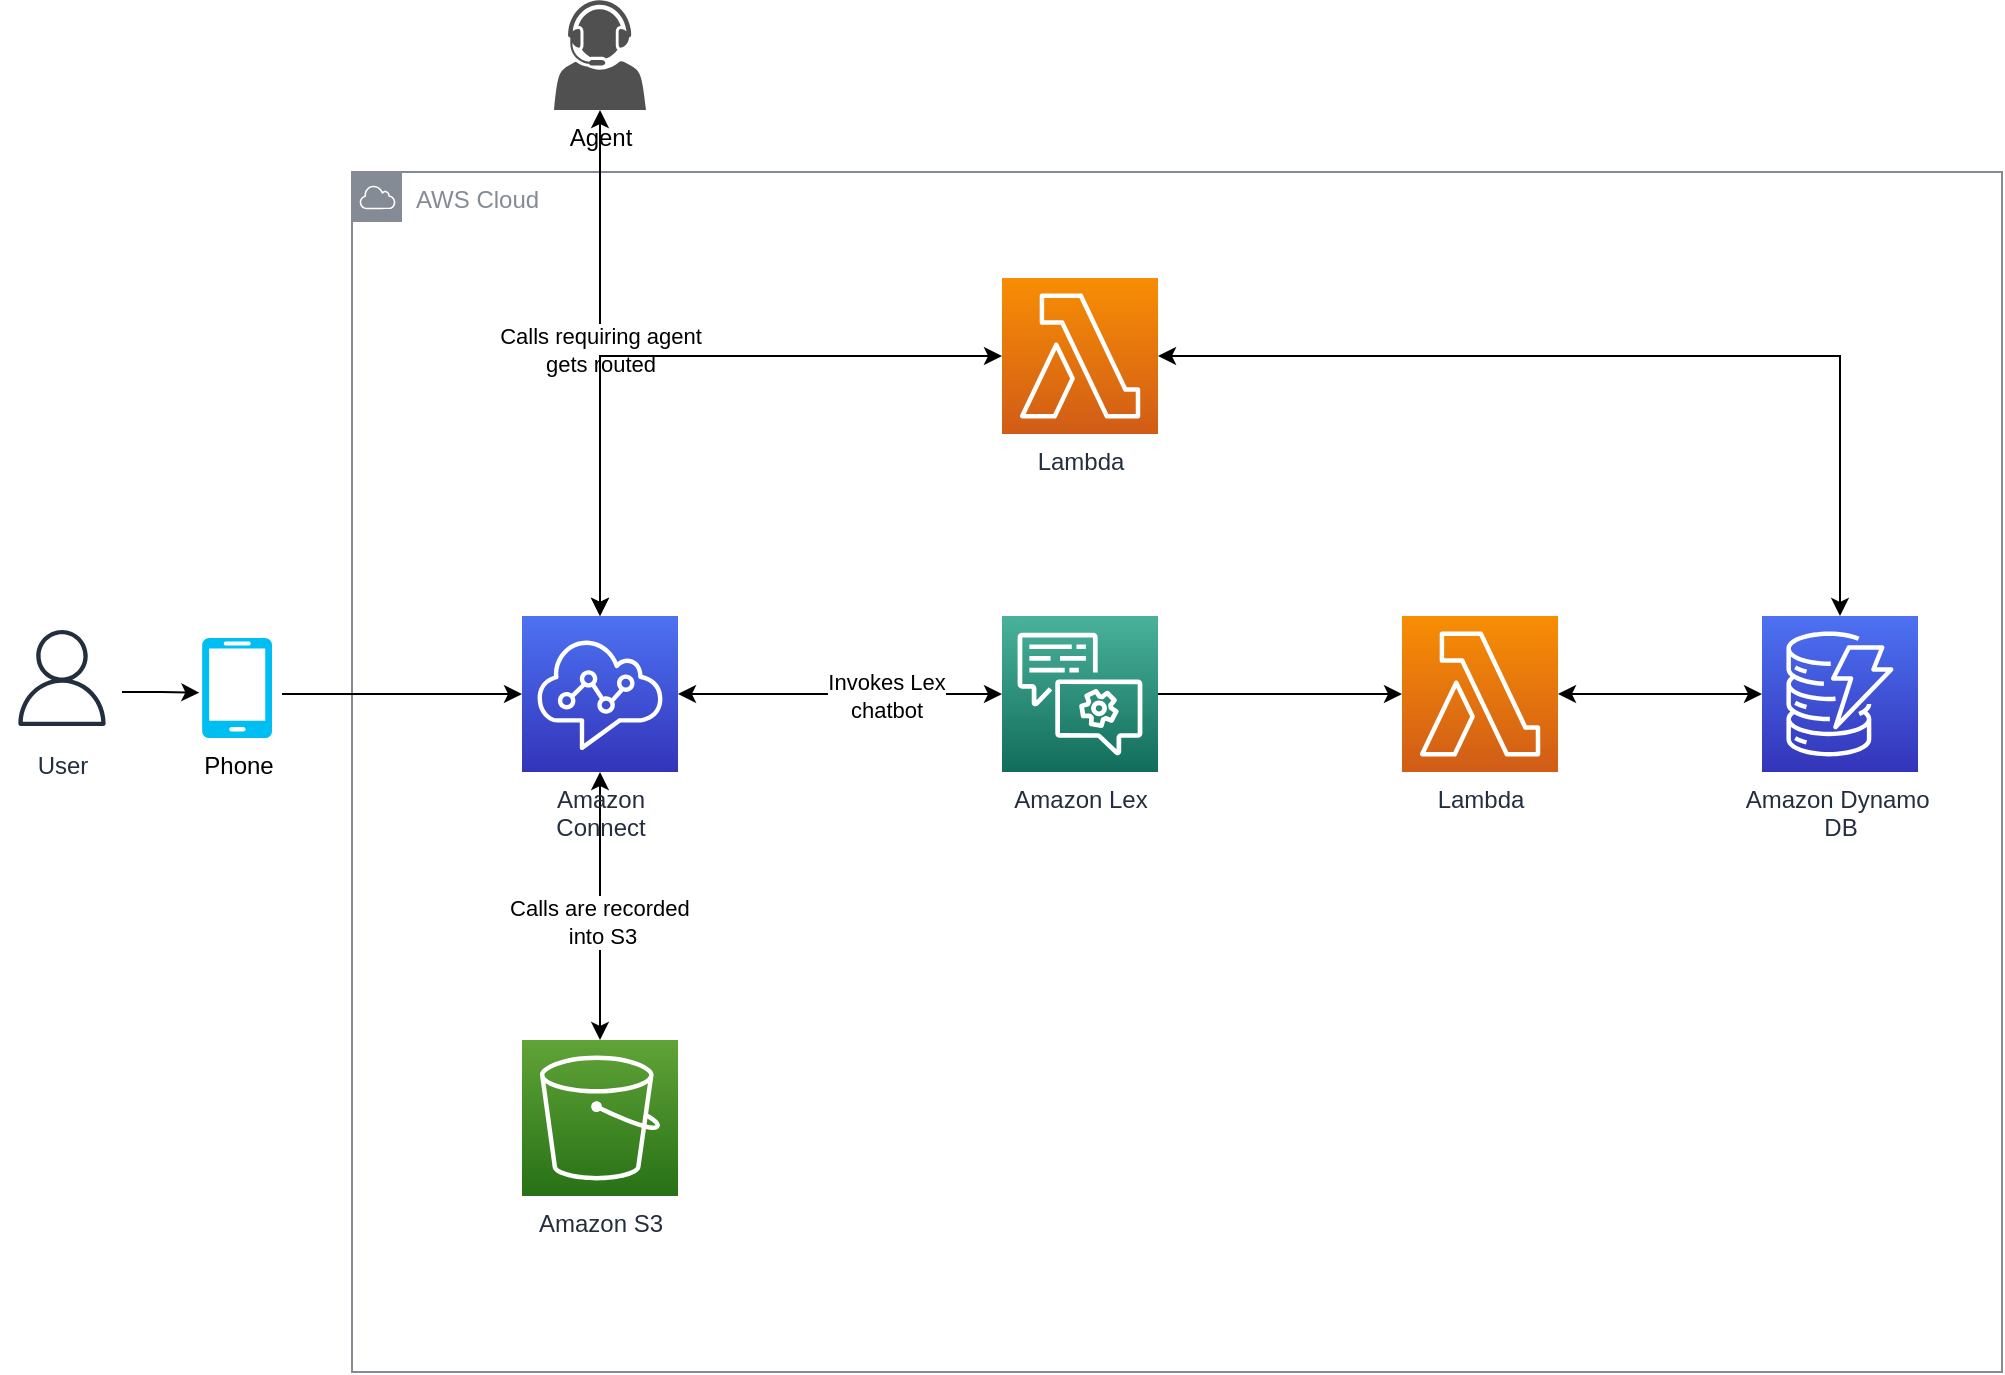 <mxfile version="13.5.3" type="github">
  <diagram id="v1e2pg8IzNtGAzsSoaOG" name="Page-1">
    <mxGraphModel dx="1027" dy="1002" grid="1" gridSize="10" guides="1" tooltips="1" connect="1" arrows="1" fold="1" page="1" pageScale="1" pageWidth="1169" pageHeight="827" math="0" shadow="0">
      <root>
        <mxCell id="0" />
        <mxCell id="1" parent="0" />
        <mxCell id="oPf_UwXsWGQcEeh8l3xa-1" value="AWS Cloud" style="outlineConnect=0;gradientColor=none;html=1;whiteSpace=wrap;fontSize=12;fontStyle=0;shape=mxgraph.aws4.group;grIcon=mxgraph.aws4.group_aws_cloud;strokeColor=#858B94;fillColor=none;verticalAlign=top;align=left;spacingLeft=30;fontColor=#858B94;dashed=0;" parent="1" vertex="1">
          <mxGeometry x="235" y="157" width="825" height="600" as="geometry" />
        </mxCell>
        <mxCell id="oPf_UwXsWGQcEeh8l3xa-19" style="edgeStyle=orthogonalEdgeStyle;rounded=0;orthogonalLoop=1;jettySize=auto;html=1;startArrow=classic;startFill=1;" parent="1" source="oPf_UwXsWGQcEeh8l3xa-2" target="oPf_UwXsWGQcEeh8l3xa-16" edge="1">
          <mxGeometry relative="1" as="geometry" />
        </mxCell>
        <mxCell id="oPf_UwXsWGQcEeh8l3xa-21" value="Calls requiring agent&lt;br&gt;gets routed" style="edgeLabel;html=1;align=center;verticalAlign=middle;resizable=0;points=[];" parent="oPf_UwXsWGQcEeh8l3xa-19" vertex="1" connectable="0">
          <mxGeometry x="0.051" relative="1" as="geometry">
            <mxPoint as="offset" />
          </mxGeometry>
        </mxCell>
        <mxCell id="oPf_UwXsWGQcEeh8l3xa-20" style="edgeStyle=orthogonalEdgeStyle;rounded=0;orthogonalLoop=1;jettySize=auto;html=1;startArrow=classic;startFill=1;" parent="1" source="oPf_UwXsWGQcEeh8l3xa-2" target="oPf_UwXsWGQcEeh8l3xa-15" edge="1">
          <mxGeometry relative="1" as="geometry" />
        </mxCell>
        <mxCell id="oPf_UwXsWGQcEeh8l3xa-22" value="Calls are recorded&amp;nbsp;&lt;br&gt;into S3" style="edgeLabel;html=1;align=center;verticalAlign=middle;resizable=0;points=[];" parent="oPf_UwXsWGQcEeh8l3xa-20" vertex="1" connectable="0">
          <mxGeometry x="0.115" y="1" relative="1" as="geometry">
            <mxPoint as="offset" />
          </mxGeometry>
        </mxCell>
        <mxCell id="oPf_UwXsWGQcEeh8l3xa-24" style="edgeStyle=orthogonalEdgeStyle;rounded=0;orthogonalLoop=1;jettySize=auto;html=1;startArrow=classic;startFill=1;" parent="1" source="oPf_UwXsWGQcEeh8l3xa-2" target="oPf_UwXsWGQcEeh8l3xa-8" edge="1">
          <mxGeometry relative="1" as="geometry" />
        </mxCell>
        <mxCell id="oPf_UwXsWGQcEeh8l3xa-30" value="Invokes Lex &lt;br&gt;chatbot" style="edgeLabel;html=1;align=center;verticalAlign=middle;resizable=0;points=[];" parent="oPf_UwXsWGQcEeh8l3xa-24" vertex="1" connectable="0">
          <mxGeometry x="0.279" y="-1" relative="1" as="geometry">
            <mxPoint as="offset" />
          </mxGeometry>
        </mxCell>
        <mxCell id="oPf_UwXsWGQcEeh8l3xa-2" value="Amazon&lt;br&gt;Connect" style="outlineConnect=0;fontColor=#232F3E;gradientColor=#4D72F3;gradientDirection=north;fillColor=#3334B9;strokeColor=#ffffff;dashed=0;verticalLabelPosition=bottom;verticalAlign=top;align=center;html=1;fontSize=12;fontStyle=0;aspect=fixed;shape=mxgraph.aws4.resourceIcon;resIcon=mxgraph.aws4.connect;" parent="1" vertex="1">
          <mxGeometry x="320" y="379" width="78" height="78" as="geometry" />
        </mxCell>
        <mxCell id="oPf_UwXsWGQcEeh8l3xa-4" value="" style="edgeStyle=orthogonalEdgeStyle;rounded=0;orthogonalLoop=1;jettySize=auto;html=1;" parent="1" target="oPf_UwXsWGQcEeh8l3xa-2" edge="1">
          <mxGeometry relative="1" as="geometry">
            <mxPoint x="200" y="418" as="sourcePoint" />
            <Array as="points">
              <mxPoint x="200" y="418" />
            </Array>
          </mxGeometry>
        </mxCell>
        <mxCell id="oPf_UwXsWGQcEeh8l3xa-7" value="" style="edgeStyle=orthogonalEdgeStyle;rounded=0;orthogonalLoop=1;jettySize=auto;html=1;entryX=-0.038;entryY=0.547;entryDx=0;entryDy=0;entryPerimeter=0;" parent="1" target="oPf_UwXsWGQcEeh8l3xa-6" edge="1">
          <mxGeometry relative="1" as="geometry">
            <mxPoint x="120" y="417" as="sourcePoint" />
            <mxPoint x="150" y="417" as="targetPoint" />
            <Array as="points">
              <mxPoint x="140" y="417" />
            </Array>
          </mxGeometry>
        </mxCell>
        <mxCell id="oPf_UwXsWGQcEeh8l3xa-3" value="User" style="outlineConnect=0;fontColor=#232F3E;gradientColor=none;strokeColor=#232F3E;fillColor=#ffffff;dashed=0;verticalLabelPosition=bottom;verticalAlign=top;align=center;html=1;fontSize=12;fontStyle=0;aspect=fixed;shape=mxgraph.aws4.resourceIcon;resIcon=mxgraph.aws4.user;" parent="1" vertex="1">
          <mxGeometry x="60" y="380" width="60" height="60" as="geometry" />
        </mxCell>
        <mxCell id="oPf_UwXsWGQcEeh8l3xa-6" value="Phone" style="verticalLabelPosition=bottom;html=1;verticalAlign=top;align=center;strokeColor=none;fillColor=#00BEF2;shape=mxgraph.azure.mobile;pointerEvents=1;" parent="1" vertex="1">
          <mxGeometry x="160" y="390" width="35" height="50" as="geometry" />
        </mxCell>
        <mxCell id="kgRh4x4kqIAzJzRk-_Ba-1" style="edgeStyle=orthogonalEdgeStyle;rounded=0;orthogonalLoop=1;jettySize=auto;html=1;" parent="1" source="oPf_UwXsWGQcEeh8l3xa-8" target="oPf_UwXsWGQcEeh8l3xa-14" edge="1">
          <mxGeometry relative="1" as="geometry" />
        </mxCell>
        <mxCell id="oPf_UwXsWGQcEeh8l3xa-8" value="Amazon Lex" style="outlineConnect=0;fontColor=#232F3E;gradientColor=#4AB29A;gradientDirection=north;fillColor=#116D5B;strokeColor=#ffffff;dashed=0;verticalLabelPosition=bottom;verticalAlign=top;align=center;html=1;fontSize=12;fontStyle=0;aspect=fixed;shape=mxgraph.aws4.resourceIcon;resIcon=mxgraph.aws4.lex;" parent="1" vertex="1">
          <mxGeometry x="560" y="379" width="78" height="78" as="geometry" />
        </mxCell>
        <mxCell id="oPf_UwXsWGQcEeh8l3xa-10" value="Amazon Dynamo&amp;nbsp;&lt;br&gt;DB" style="outlineConnect=0;fontColor=#232F3E;gradientColor=#4D72F3;gradientDirection=north;fillColor=#3334B9;strokeColor=#ffffff;dashed=0;verticalLabelPosition=bottom;verticalAlign=top;align=center;html=1;fontSize=12;fontStyle=0;aspect=fixed;shape=mxgraph.aws4.resourceIcon;resIcon=mxgraph.aws4.dynamodb;" parent="1" vertex="1">
          <mxGeometry x="940" y="379" width="78" height="78" as="geometry" />
        </mxCell>
        <mxCell id="oPf_UwXsWGQcEeh8l3xa-26" style="edgeStyle=orthogonalEdgeStyle;rounded=0;orthogonalLoop=1;jettySize=auto;html=1;startArrow=classic;startFill=1;" parent="1" source="oPf_UwXsWGQcEeh8l3xa-14" target="oPf_UwXsWGQcEeh8l3xa-10" edge="1">
          <mxGeometry relative="1" as="geometry" />
        </mxCell>
        <mxCell id="oPf_UwXsWGQcEeh8l3xa-14" value="Lambda" style="outlineConnect=0;fontColor=#232F3E;gradientColor=#F78E04;gradientDirection=north;fillColor=#D05C17;strokeColor=#ffffff;dashed=0;verticalLabelPosition=bottom;verticalAlign=top;align=center;html=1;fontSize=12;fontStyle=0;aspect=fixed;shape=mxgraph.aws4.resourceIcon;resIcon=mxgraph.aws4.lambda;" parent="1" vertex="1">
          <mxGeometry x="760" y="379" width="78" height="78" as="geometry" />
        </mxCell>
        <mxCell id="oPf_UwXsWGQcEeh8l3xa-15" value="Amazon S3" style="outlineConnect=0;fontColor=#232F3E;gradientColor=#60A337;gradientDirection=north;fillColor=#277116;strokeColor=#ffffff;dashed=0;verticalLabelPosition=bottom;verticalAlign=top;align=center;html=1;fontSize=12;fontStyle=0;aspect=fixed;shape=mxgraph.aws4.resourceIcon;resIcon=mxgraph.aws4.s3;" parent="1" vertex="1">
          <mxGeometry x="320" y="591" width="78" height="78" as="geometry" />
        </mxCell>
        <mxCell id="oPf_UwXsWGQcEeh8l3xa-16" value="Agent" style="pointerEvents=1;shadow=0;dashed=0;html=1;strokeColor=none;fillColor=#505050;labelPosition=center;verticalLabelPosition=bottom;verticalAlign=top;outlineConnect=0;align=center;shape=mxgraph.office.users.call_center_agent;" parent="1" vertex="1">
          <mxGeometry x="336" y="71" width="46" height="55" as="geometry" />
        </mxCell>
        <mxCell id="Gx2xFuwnagJ-mLQaUhFi-2" style="rounded=0;orthogonalLoop=1;jettySize=auto;html=1;startArrow=classic;startFill=1;edgeStyle=orthogonalEdgeStyle;" edge="1" parent="1" source="Gx2xFuwnagJ-mLQaUhFi-1" target="oPf_UwXsWGQcEeh8l3xa-2">
          <mxGeometry relative="1" as="geometry">
            <mxPoint x="360" y="370" as="targetPoint" />
          </mxGeometry>
        </mxCell>
        <mxCell id="Gx2xFuwnagJ-mLQaUhFi-3" style="edgeStyle=orthogonalEdgeStyle;rounded=0;orthogonalLoop=1;jettySize=auto;html=1;startArrow=classic;startFill=1;" edge="1" parent="1" source="Gx2xFuwnagJ-mLQaUhFi-1" target="oPf_UwXsWGQcEeh8l3xa-10">
          <mxGeometry relative="1" as="geometry" />
        </mxCell>
        <mxCell id="Gx2xFuwnagJ-mLQaUhFi-1" value="Lambda" style="outlineConnect=0;fontColor=#232F3E;gradientColor=#F78E04;gradientDirection=north;fillColor=#D05C17;strokeColor=#ffffff;dashed=0;verticalLabelPosition=bottom;verticalAlign=top;align=center;html=1;fontSize=12;fontStyle=0;aspect=fixed;shape=mxgraph.aws4.resourceIcon;resIcon=mxgraph.aws4.lambda;" vertex="1" parent="1">
          <mxGeometry x="560" y="210" width="78" height="78" as="geometry" />
        </mxCell>
      </root>
    </mxGraphModel>
  </diagram>
</mxfile>
